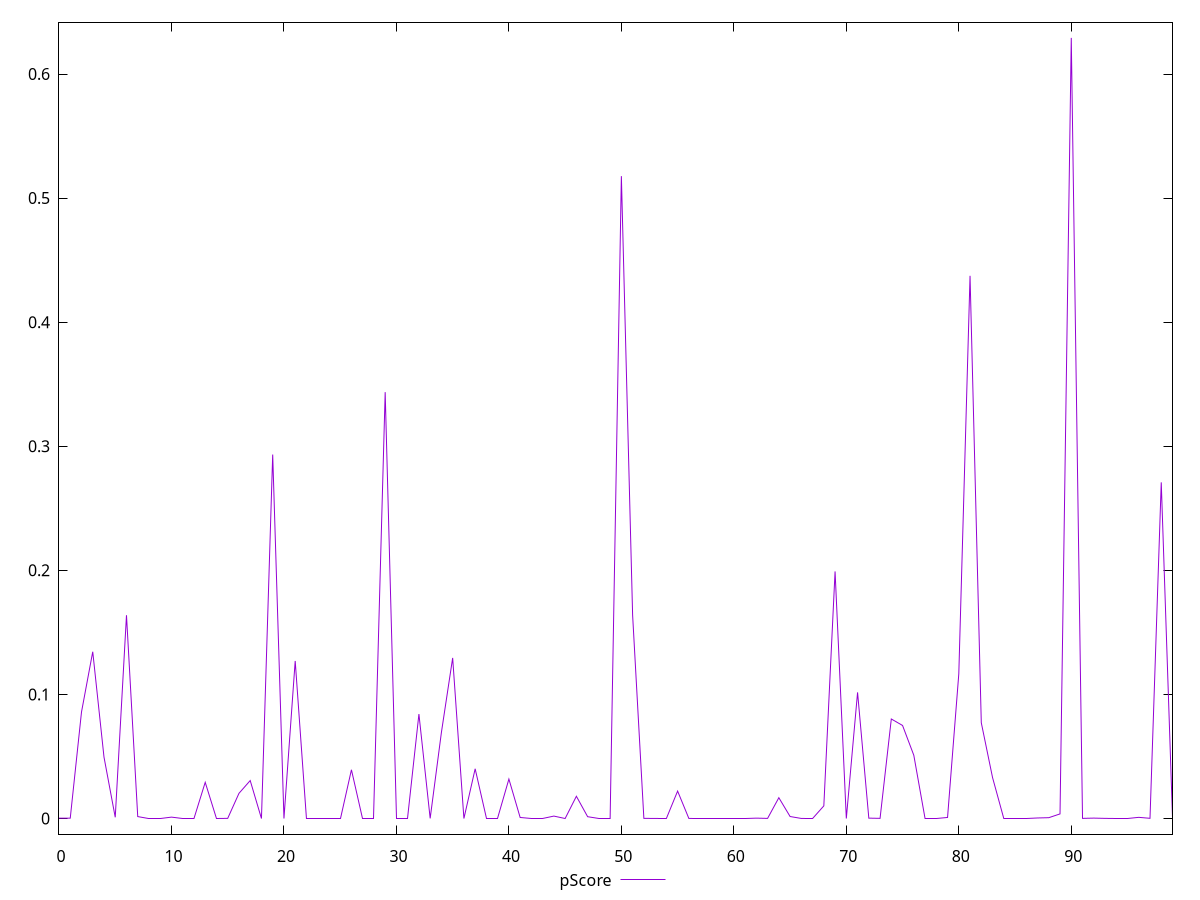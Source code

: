 reset

$pScore <<EOF
0 0.0002790739741353465
1 0.00029288437361502107
2 0.08579413217535714
3 0.13441669651107407
4 0.04952486130220696
5 0.0009815345595136082
6 0.1638199122525471
7 0.0015615738335600926
8 0.0000025052003485570573
9 0.000002637880194056308
10 0.0011252046070549526
11 0.0000028880725371771554
12 1.2874810595420172e-7
13 0.029168942628825467
14 0.00001770985425481042
15 0.00013071516553048168
16 0.020285937343543836
17 0.030602459135179894
18 4.3535869692634677e-7
19 0.2933154626948785
20 1.0296345004379148e-7
21 0.12698058939979529
22 0.000018741033890545822
23 0.000005967338045198556
24 0.0000010746281944307157
25 0.0000023491065975767
26 0.0392952320152814
27 1.5632368843832012e-8
28 2.2223226792128514e-7
29 0.34360228857572866
30 1.714900443872125e-11
31 5.8726238316708645e-9
32 0.08416015104963204
33 0.00011372104889584289
34 0.06941669577483567
35 0.1294146001689932
36 6.849979505840764e-8
37 0.04005956838078428
38 0.0000017740179795722177
39 3.279822041180047e-7
40 0.03180069296497584
41 0.0008425358206088918
42 0.000013190002130181178
43 0.000016045750390270008
44 0.0019593576816772096
45 0.000003376464105586674
46 0.01792788553019181
47 0.0014695748750490067
48 0.000030507635363496988
49 2.3192569531538254e-9
50 0.5176798484408397
51 0.16381991225254844
52 0.00013071516553048168
53 0.000058303886929400583
54 4.348970628065274e-10
55 0.02210250432477251
56 0.000059182240033928135
57 0.0000015244443343775949
58 1.0747601475458168e-8
59 0.000010279124089906944
60 2.762828854585564e-11
61 3.947050908337246e-9
62 0.00030741133157341505
63 0.00010448911688626383
64 0.016776494228410987
65 0.0016168228184956224
66 0.00006007445898847941
67 6.775648170309623e-8
68 0.010189894558953416
69 0.1991194853789413
70 0.000004334375088954623
71 0.10164256437461822
72 0.00030248703959923073
73 0.00013484064403113116
74 0.0802078130570375
75 0.07498002037501827
76 0.050979220625460786
77 0.00001650379916079414
78 4.992963172356646e-7
79 0.0008569092593240235
80 0.11655940418761518
81 0.43734235988761117
82 0.07717801518367995
83 0.0330465953775978
84 2.3542151728062066e-7
85 1.776467861702713e-12
86 4.023653243923064e-9
87 0.0004398839041018787
88 0.0006713508409290081
89 0.003715152806218147
90 0.6290876746649263
91 0.00011728647891517952
92 0.0003279627423750653
93 0.00011911289263194513
94 1.1131171645528681e-7
95 2.004025276280963e-7
96 0.0009487016971745921
97 0.00017047525098984329
98 0.27093058342080684
99 0.0007487165126605633
EOF

set key outside below
set xrange [0:99]
set yrange [-0.01258175349148653:0.6416694281581893]
set trange [-0.01258175349148653:0.6416694281581893]
set terminal svg size 640, 500 enhanced background rgb 'white'
set output "report_00013_2021-02-09T12-04-24.940Z/estimated-input-latency/samples/pages/pScore/values.svg"

plot $pScore title "pScore" with line

reset
